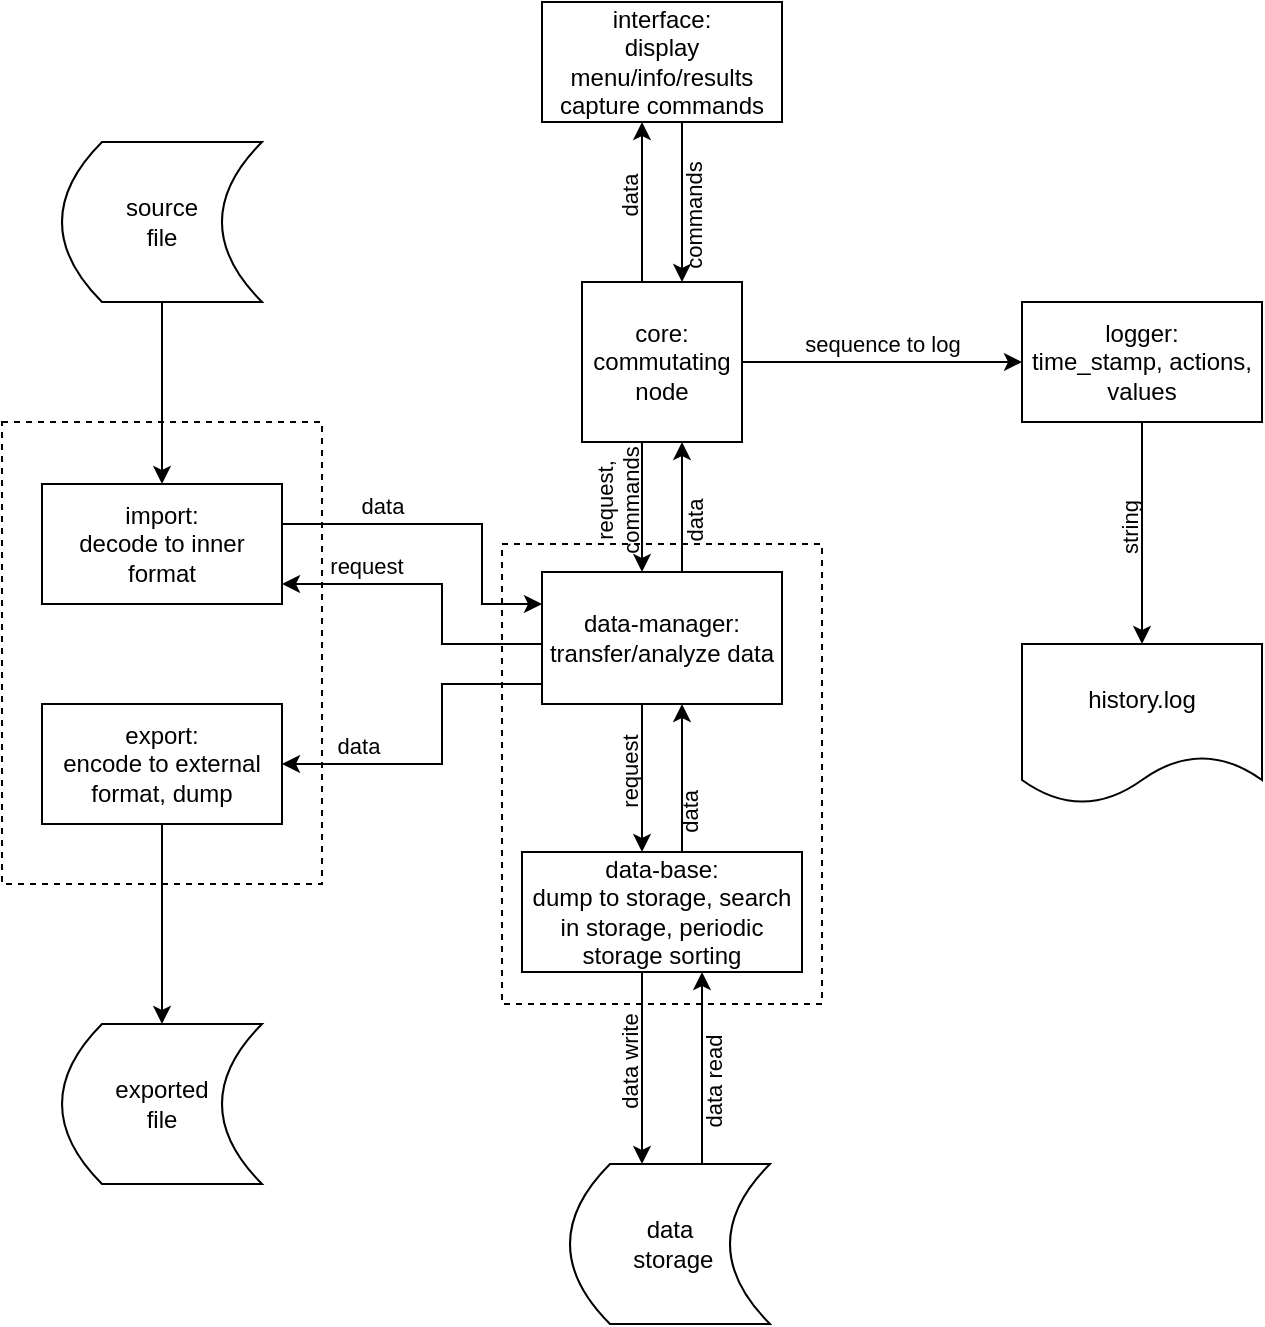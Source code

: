 <mxfile version="15.5.4" type="embed"><diagram id="Qr6QU7Qtxe9scO-8TlNr" name="Страница 1"><mxGraphModel dx="517" dy="401" grid="1" gridSize="10" guides="1" tooltips="1" connect="1" arrows="1" fold="1" page="1" pageScale="1" pageWidth="827" pageHeight="1169" math="0" shadow="0"><root><mxCell id="0"/><mxCell id="1" parent="0"/><mxCell id="4" value="" style="rounded=0;whiteSpace=wrap;html=1;dashed=1;shadow=0;sketch=0;labelBackgroundColor=none;labelBorderColor=none;" vertex="1" parent="1"><mxGeometry x="330" y="510" width="160" height="230" as="geometry"/></mxCell><mxCell id="3" value="" style="rounded=0;whiteSpace=wrap;html=1;dashed=1;shadow=0;sketch=0;labelBackgroundColor=none;labelBorderColor=none;" parent="1" vertex="1"><mxGeometry x="80" y="449" width="160" height="231" as="geometry"/></mxCell><mxCell id="JOCK_NlKJ0b9R5YVgDWU-3" value="data" style="edgeStyle=orthogonalEdgeStyle;rounded=0;orthogonalLoop=1;jettySize=auto;html=1;horizontal=0;labelPosition=center;verticalLabelPosition=top;align=center;verticalAlign=bottom;labelBackgroundColor=none;" parent="1" source="JOCK_NlKJ0b9R5YVgDWU-1" target="JOCK_NlKJ0b9R5YVgDWU-2" edge="1"><mxGeometry relative="1" as="geometry"><Array as="points"><mxPoint x="400" y="369"/><mxPoint x="400" y="369"/></Array></mxGeometry></mxCell><mxCell id="JOCK_NlKJ0b9R5YVgDWU-6" value="request, &lt;br&gt;commands" style="edgeStyle=orthogonalEdgeStyle;rounded=0;orthogonalLoop=1;jettySize=auto;html=1;horizontal=0;labelPosition=center;verticalLabelPosition=top;align=center;verticalAlign=bottom;labelBackgroundColor=none;" parent="1" source="JOCK_NlKJ0b9R5YVgDWU-1" target="JOCK_NlKJ0b9R5YVgDWU-5" edge="1"><mxGeometry relative="1" as="geometry"><Array as="points"><mxPoint x="400" y="509"/><mxPoint x="400" y="509"/></Array></mxGeometry></mxCell><mxCell id="JOCK_NlKJ0b9R5YVgDWU-9" value="sequence to log" style="edgeStyle=orthogonalEdgeStyle;rounded=0;orthogonalLoop=1;jettySize=auto;html=1;labelPosition=center;verticalLabelPosition=top;align=center;verticalAlign=bottom;fontColor=default;labelBackgroundColor=none;" parent="1" source="JOCK_NlKJ0b9R5YVgDWU-1" target="JOCK_NlKJ0b9R5YVgDWU-8" edge="1"><mxGeometry relative="1" as="geometry"/></mxCell><mxCell id="JOCK_NlKJ0b9R5YVgDWU-1" value="core:&lt;br&gt;commutating node" style="whiteSpace=wrap;html=1;aspect=fixed;" parent="1" vertex="1"><mxGeometry x="370" y="379" width="80" height="80" as="geometry"/></mxCell><mxCell id="JOCK_NlKJ0b9R5YVgDWU-4" value="commands" style="edgeStyle=orthogonalEdgeStyle;rounded=0;orthogonalLoop=1;jettySize=auto;html=1;labelPosition=center;verticalLabelPosition=bottom;align=center;verticalAlign=top;horizontal=0;labelBackgroundColor=none;" parent="1" source="JOCK_NlKJ0b9R5YVgDWU-2" target="JOCK_NlKJ0b9R5YVgDWU-1" edge="1"><mxGeometry relative="1" as="geometry"><Array as="points"><mxPoint x="420" y="349"/><mxPoint x="420" y="349"/></Array></mxGeometry></mxCell><mxCell id="JOCK_NlKJ0b9R5YVgDWU-2" value="interface: &lt;br&gt;display menu/info/results&lt;br&gt;capture commands" style="whiteSpace=wrap;html=1;" parent="1" vertex="1"><mxGeometry x="350" y="239" width="120" height="60" as="geometry"/></mxCell><mxCell id="JOCK_NlKJ0b9R5YVgDWU-7" value="data" style="edgeStyle=orthogonalEdgeStyle;rounded=0;orthogonalLoop=1;jettySize=auto;html=1;horizontal=0;labelPosition=center;verticalLabelPosition=bottom;align=center;verticalAlign=top;labelBackgroundColor=none;" parent="1" source="JOCK_NlKJ0b9R5YVgDWU-5" target="JOCK_NlKJ0b9R5YVgDWU-1" edge="1"><mxGeometry relative="1" as="geometry"><Array as="points"><mxPoint x="420" y="509"/><mxPoint x="420" y="509"/></Array></mxGeometry></mxCell><mxCell id="JOCK_NlKJ0b9R5YVgDWU-13" value="request" style="edgeStyle=orthogonalEdgeStyle;rounded=0;orthogonalLoop=1;jettySize=auto;html=1;horizontal=0;labelPosition=center;verticalLabelPosition=top;align=center;verticalAlign=bottom;labelBackgroundColor=none;" parent="1" source="JOCK_NlKJ0b9R5YVgDWU-5" target="JOCK_NlKJ0b9R5YVgDWU-12" edge="1"><mxGeometry relative="1" as="geometry"><Array as="points"><mxPoint x="400" y="610"/><mxPoint x="400" y="610"/></Array></mxGeometry></mxCell><mxCell id="JOCK_NlKJ0b9R5YVgDWU-16" value="data" style="edgeStyle=orthogonalEdgeStyle;rounded=0;orthogonalLoop=1;jettySize=auto;html=1;labelPosition=center;verticalLabelPosition=top;align=center;verticalAlign=bottom;" parent="1" source="JOCK_NlKJ0b9R5YVgDWU-5" target="JOCK_NlKJ0b9R5YVgDWU-15" edge="1"><mxGeometry x="0.556" relative="1" as="geometry"><Array as="points"><mxPoint x="300" y="580"/><mxPoint x="300" y="620"/></Array><mxPoint as="offset"/></mxGeometry></mxCell><mxCell id="JOCK_NlKJ0b9R5YVgDWU-20" value="request" style="edgeStyle=orthogonalEdgeStyle;rounded=0;orthogonalLoop=1;jettySize=auto;html=1;labelPosition=center;verticalLabelPosition=top;align=center;verticalAlign=bottom;" parent="1" source="JOCK_NlKJ0b9R5YVgDWU-5" target="JOCK_NlKJ0b9R5YVgDWU-19" edge="1"><mxGeometry x="0.48" relative="1" as="geometry"><Array as="points"><mxPoint x="300" y="560"/><mxPoint x="300" y="530"/></Array><mxPoint as="offset"/></mxGeometry></mxCell><mxCell id="JOCK_NlKJ0b9R5YVgDWU-5" value="data-manager:&lt;br&gt;transfer/analyze data" style="whiteSpace=wrap;html=1;" parent="1" vertex="1"><mxGeometry x="350" y="524" width="120" height="66" as="geometry"/></mxCell><mxCell id="JOCK_NlKJ0b9R5YVgDWU-11" value="string" style="edgeStyle=orthogonalEdgeStyle;rounded=0;orthogonalLoop=1;jettySize=auto;html=1;labelPosition=center;verticalLabelPosition=top;align=center;verticalAlign=bottom;labelBackgroundColor=none;horizontal=0;" parent="1" source="JOCK_NlKJ0b9R5YVgDWU-8" target="JOCK_NlKJ0b9R5YVgDWU-10" edge="1"><mxGeometry x="0.01" relative="1" as="geometry"><mxPoint as="offset"/></mxGeometry></mxCell><mxCell id="JOCK_NlKJ0b9R5YVgDWU-8" value="logger:&lt;br&gt;time_stamp, actions, values" style="whiteSpace=wrap;html=1;" parent="1" vertex="1"><mxGeometry x="590" y="389" width="120" height="60" as="geometry"/></mxCell><mxCell id="JOCK_NlKJ0b9R5YVgDWU-10" value="history.log" style="shape=document;whiteSpace=wrap;html=1;boundedLbl=1;" parent="1" vertex="1"><mxGeometry x="590" y="560" width="120" height="80" as="geometry"/></mxCell><mxCell id="JOCK_NlKJ0b9R5YVgDWU-14" value="data" style="edgeStyle=orthogonalEdgeStyle;rounded=0;orthogonalLoop=1;jettySize=auto;html=1;horizontal=0;labelPosition=left;verticalLabelPosition=bottom;align=right;verticalAlign=top;labelBackgroundColor=none;" parent="1" source="JOCK_NlKJ0b9R5YVgDWU-12" target="JOCK_NlKJ0b9R5YVgDWU-5" edge="1"><mxGeometry relative="1" as="geometry"><Array as="points"><mxPoint x="420" y="610"/><mxPoint x="420" y="610"/></Array></mxGeometry></mxCell><mxCell id="JOCK_NlKJ0b9R5YVgDWU-26" value="data write" style="edgeStyle=orthogonalEdgeStyle;rounded=0;orthogonalLoop=1;jettySize=auto;html=1;labelBackgroundColor=none;horizontal=0;labelPosition=center;verticalLabelPosition=top;align=center;verticalAlign=bottom;" parent="1" source="JOCK_NlKJ0b9R5YVgDWU-12" target="JOCK_NlKJ0b9R5YVgDWU-25" edge="1"><mxGeometry relative="1" as="geometry"><Array as="points"><mxPoint x="400" y="740"/><mxPoint x="400" y="740"/></Array></mxGeometry></mxCell><mxCell id="JOCK_NlKJ0b9R5YVgDWU-12" value="data-base:&lt;br&gt;dump to storage, search in storage, periodic storage sorting" style="whiteSpace=wrap;html=1;" parent="1" vertex="1"><mxGeometry x="340" y="664" width="140" height="60" as="geometry"/></mxCell><mxCell id="JOCK_NlKJ0b9R5YVgDWU-18" value="" style="edgeStyle=orthogonalEdgeStyle;rounded=0;orthogonalLoop=1;jettySize=auto;html=1;" parent="1" source="JOCK_NlKJ0b9R5YVgDWU-15" target="JOCK_NlKJ0b9R5YVgDWU-22" edge="1"><mxGeometry relative="1" as="geometry"><mxPoint x="160" y="640" as="targetPoint"/></mxGeometry></mxCell><mxCell id="JOCK_NlKJ0b9R5YVgDWU-15" value="export:&lt;br&gt;encode to external format, dump" style="whiteSpace=wrap;html=1;" parent="1" vertex="1"><mxGeometry x="100" y="590" width="120" height="60" as="geometry"/></mxCell><mxCell id="JOCK_NlKJ0b9R5YVgDWU-21" value="data" style="edgeStyle=orthogonalEdgeStyle;rounded=0;orthogonalLoop=1;jettySize=auto;html=1;labelPosition=center;verticalLabelPosition=top;align=center;verticalAlign=bottom;" parent="1" source="JOCK_NlKJ0b9R5YVgDWU-19" target="JOCK_NlKJ0b9R5YVgDWU-5" edge="1"><mxGeometry x="-0.412" relative="1" as="geometry"><Array as="points"><mxPoint x="320" y="500"/><mxPoint x="320" y="540"/></Array><mxPoint as="offset"/></mxGeometry></mxCell><mxCell id="JOCK_NlKJ0b9R5YVgDWU-19" value="import:&lt;br&gt;decode to inner format" style="whiteSpace=wrap;html=1;" parent="1" vertex="1"><mxGeometry x="100" y="480" width="120" height="60" as="geometry"/></mxCell><mxCell id="JOCK_NlKJ0b9R5YVgDWU-22" value="exported &lt;br&gt;file" style="shape=dataStorage;whiteSpace=wrap;html=1;fixedSize=1;" parent="1" vertex="1"><mxGeometry x="110" y="750" width="100" height="80" as="geometry"/></mxCell><mxCell id="JOCK_NlKJ0b9R5YVgDWU-24" value="" style="edgeStyle=orthogonalEdgeStyle;rounded=0;orthogonalLoop=1;jettySize=auto;html=1;" parent="1" source="JOCK_NlKJ0b9R5YVgDWU-23" target="JOCK_NlKJ0b9R5YVgDWU-19" edge="1"><mxGeometry relative="1" as="geometry"/></mxCell><mxCell id="JOCK_NlKJ0b9R5YVgDWU-23" value="source&lt;br&gt;file" style="shape=dataStorage;whiteSpace=wrap;html=1;fixedSize=1;" parent="1" vertex="1"><mxGeometry x="110" y="309" width="100" height="80" as="geometry"/></mxCell><mxCell id="JOCK_NlKJ0b9R5YVgDWU-27" value="data read" style="edgeStyle=orthogonalEdgeStyle;rounded=0;orthogonalLoop=1;jettySize=auto;html=1;labelBackgroundColor=none;horizontal=0;labelPosition=center;verticalLabelPosition=bottom;align=center;verticalAlign=top;" parent="1" source="JOCK_NlKJ0b9R5YVgDWU-25" target="JOCK_NlKJ0b9R5YVgDWU-12" edge="1"><mxGeometry relative="1" as="geometry"><Array as="points"><mxPoint x="430" y="750"/><mxPoint x="430" y="750"/></Array></mxGeometry></mxCell><mxCell id="JOCK_NlKJ0b9R5YVgDWU-25" value="data&lt;br&gt;&amp;nbsp;storage" style="shape=dataStorage;whiteSpace=wrap;html=1;fixedSize=1;" parent="1" vertex="1"><mxGeometry x="364" y="820" width="100" height="80" as="geometry"/></mxCell></root></mxGraphModel></diagram></mxfile>